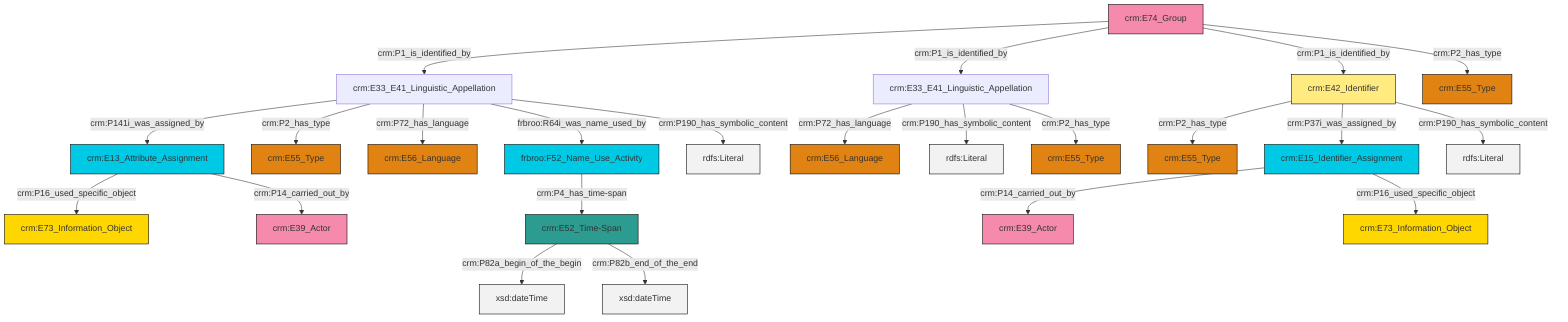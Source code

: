 graph TD
classDef Literal fill:#f2f2f2,stroke:#000000;
classDef CRM_Entity fill:#FFFFFF,stroke:#000000;
classDef Temporal_Entity fill:#00C9E6, stroke:#000000;
classDef Type fill:#E18312, stroke:#000000;
classDef Time-Span fill:#2C9C91, stroke:#000000;
classDef Appellation fill:#FFEB7F, stroke:#000000;
classDef Place fill:#008836, stroke:#000000;
classDef Persistent_Item fill:#B266B2, stroke:#000000;
classDef Conceptual_Object fill:#FFD700, stroke:#000000;
classDef Physical_Thing fill:#D2B48C, stroke:#000000;
classDef Actor fill:#f58aad, stroke:#000000;
classDef PC_Classes fill:#4ce600, stroke:#000000;
classDef Multi fill:#cccccc,stroke:#000000;

0["crm:E15_Identifier_Assignment"]:::Temporal_Entity -->|crm:P14_carried_out_by| 1["crm:E39_Actor"]:::Actor
2["crm:E52_Time-Span"]:::Time-Span -->|crm:P82a_begin_of_the_begin| 3[xsd:dateTime]:::Literal
4["crm:E33_E41_Linguistic_Appellation"]:::Default -->|crm:P141i_was_assigned_by| 5["crm:E13_Attribute_Assignment"]:::Temporal_Entity
2["crm:E52_Time-Span"]:::Time-Span -->|crm:P82b_end_of_the_end| 6[xsd:dateTime]:::Literal
0["crm:E15_Identifier_Assignment"]:::Temporal_Entity -->|crm:P16_used_specific_object| 7["crm:E73_Information_Object"]:::Conceptual_Object
8["crm:E42_Identifier"]:::Appellation -->|crm:P2_has_type| 12["crm:E55_Type"]:::Type
13["crm:E33_E41_Linguistic_Appellation"]:::Default -->|crm:P72_has_language| 14["crm:E56_Language"]:::Type
15["crm:E74_Group"]:::Actor -->|crm:P1_is_identified_by| 4["crm:E33_E41_Linguistic_Appellation"]:::Default
5["crm:E13_Attribute_Assignment"]:::Temporal_Entity -->|crm:P16_used_specific_object| 18["crm:E73_Information_Object"]:::Conceptual_Object
19["frbroo:F52_Name_Use_Activity"]:::Temporal_Entity -->|crm:P4_has_time-span| 2["crm:E52_Time-Span"]:::Time-Span
13["crm:E33_E41_Linguistic_Appellation"]:::Default -->|crm:P190_has_symbolic_content| 20[rdfs:Literal]:::Literal
15["crm:E74_Group"]:::Actor -->|crm:P1_is_identified_by| 13["crm:E33_E41_Linguistic_Appellation"]:::Default
15["crm:E74_Group"]:::Actor -->|crm:P1_is_identified_by| 8["crm:E42_Identifier"]:::Appellation
13["crm:E33_E41_Linguistic_Appellation"]:::Default -->|crm:P2_has_type| 10["crm:E55_Type"]:::Type
4["crm:E33_E41_Linguistic_Appellation"]:::Default -->|crm:P2_has_type| 23["crm:E55_Type"]:::Type
15["crm:E74_Group"]:::Actor -->|crm:P2_has_type| 25["crm:E55_Type"]:::Type
4["crm:E33_E41_Linguistic_Appellation"]:::Default -->|crm:P72_has_language| 28["crm:E56_Language"]:::Type
5["crm:E13_Attribute_Assignment"]:::Temporal_Entity -->|crm:P14_carried_out_by| 35["crm:E39_Actor"]:::Actor
8["crm:E42_Identifier"]:::Appellation -->|crm:P37i_was_assigned_by| 0["crm:E15_Identifier_Assignment"]:::Temporal_Entity
4["crm:E33_E41_Linguistic_Appellation"]:::Default -->|frbroo:R64i_was_name_used_by| 19["frbroo:F52_Name_Use_Activity"]:::Temporal_Entity
4["crm:E33_E41_Linguistic_Appellation"]:::Default -->|crm:P190_has_symbolic_content| 39[rdfs:Literal]:::Literal
8["crm:E42_Identifier"]:::Appellation -->|crm:P190_has_symbolic_content| 41[rdfs:Literal]:::Literal